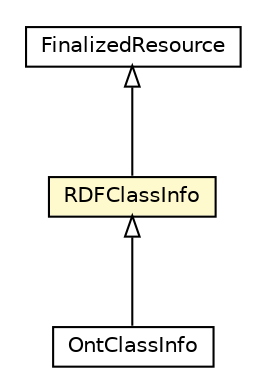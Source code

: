 #!/usr/local/bin/dot
#
# Class diagram 
# Generated by UMLGraph version R5_6-24-gf6e263 (http://www.umlgraph.org/)
#

digraph G {
	edge [fontname="Helvetica",fontsize=10,labelfontname="Helvetica",labelfontsize=10];
	node [fontname="Helvetica",fontsize=10,shape=plaintext];
	nodesep=0.25;
	ranksep=0.5;
	// org.universAAL.middleware.rdf.FinalizedResource
	c307472 [label=<<table title="org.universAAL.middleware.rdf.FinalizedResource" border="0" cellborder="1" cellspacing="0" cellpadding="2" port="p" href="./FinalizedResource.html">
		<tr><td><table border="0" cellspacing="0" cellpadding="1">
<tr><td align="center" balign="center"> FinalizedResource </td></tr>
		</table></td></tr>
		</table>>, URL="./FinalizedResource.html", fontname="Helvetica", fontcolor="black", fontsize=10.0];
	// org.universAAL.middleware.rdf.RDFClassInfo
	c307483 [label=<<table title="org.universAAL.middleware.rdf.RDFClassInfo" border="0" cellborder="1" cellspacing="0" cellpadding="2" port="p" bgcolor="lemonChiffon" href="./RDFClassInfo.html">
		<tr><td><table border="0" cellspacing="0" cellpadding="1">
<tr><td align="center" balign="center"> RDFClassInfo </td></tr>
		</table></td></tr>
		</table>>, URL="./RDFClassInfo.html", fontname="Helvetica", fontcolor="black", fontsize=10.0];
	// org.universAAL.middleware.owl.OntClassInfo
	c307506 [label=<<table title="org.universAAL.middleware.owl.OntClassInfo" border="0" cellborder="1" cellspacing="0" cellpadding="2" port="p" href="../owl/OntClassInfo.html">
		<tr><td><table border="0" cellspacing="0" cellpadding="1">
<tr><td align="center" balign="center"> OntClassInfo </td></tr>
		</table></td></tr>
		</table>>, URL="../owl/OntClassInfo.html", fontname="Helvetica", fontcolor="black", fontsize=10.0];
	//org.universAAL.middleware.rdf.RDFClassInfo extends org.universAAL.middleware.rdf.FinalizedResource
	c307472:p -> c307483:p [dir=back,arrowtail=empty];
	//org.universAAL.middleware.owl.OntClassInfo extends org.universAAL.middleware.rdf.RDFClassInfo
	c307483:p -> c307506:p [dir=back,arrowtail=empty];
}

